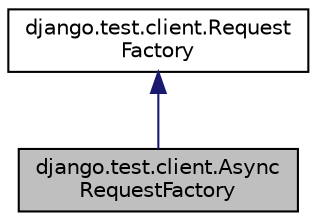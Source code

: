 digraph "django.test.client.AsyncRequestFactory"
{
 // LATEX_PDF_SIZE
  edge [fontname="Helvetica",fontsize="10",labelfontname="Helvetica",labelfontsize="10"];
  node [fontname="Helvetica",fontsize="10",shape=record];
  Node1 [label="django.test.client.Async\lRequestFactory",height=0.2,width=0.4,color="black", fillcolor="grey75", style="filled", fontcolor="black",tooltip=" "];
  Node2 -> Node1 [dir="back",color="midnightblue",fontsize="10",style="solid",fontname="Helvetica"];
  Node2 [label="django.test.client.Request\lFactory",height=0.2,width=0.4,color="black", fillcolor="white", style="filled",URL="$db/d7f/classdjango_1_1test_1_1client_1_1_request_factory.html",tooltip=" "];
}

